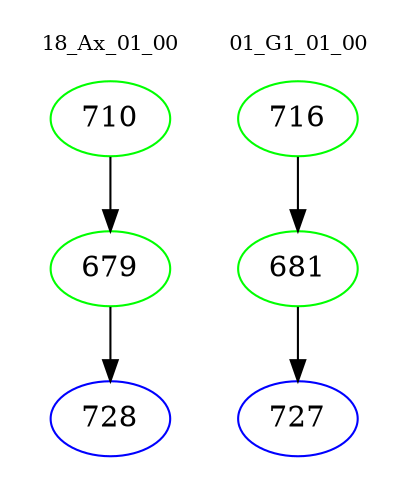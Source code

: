 digraph{
subgraph cluster_0 {
color = white
label = "18_Ax_01_00";
fontsize=10;
T0_710 [label="710", color="green"]
T0_710 -> T0_679 [color="black"]
T0_679 [label="679", color="green"]
T0_679 -> T0_728 [color="black"]
T0_728 [label="728", color="blue"]
}
subgraph cluster_1 {
color = white
label = "01_G1_01_00";
fontsize=10;
T1_716 [label="716", color="green"]
T1_716 -> T1_681 [color="black"]
T1_681 [label="681", color="green"]
T1_681 -> T1_727 [color="black"]
T1_727 [label="727", color="blue"]
}
}
